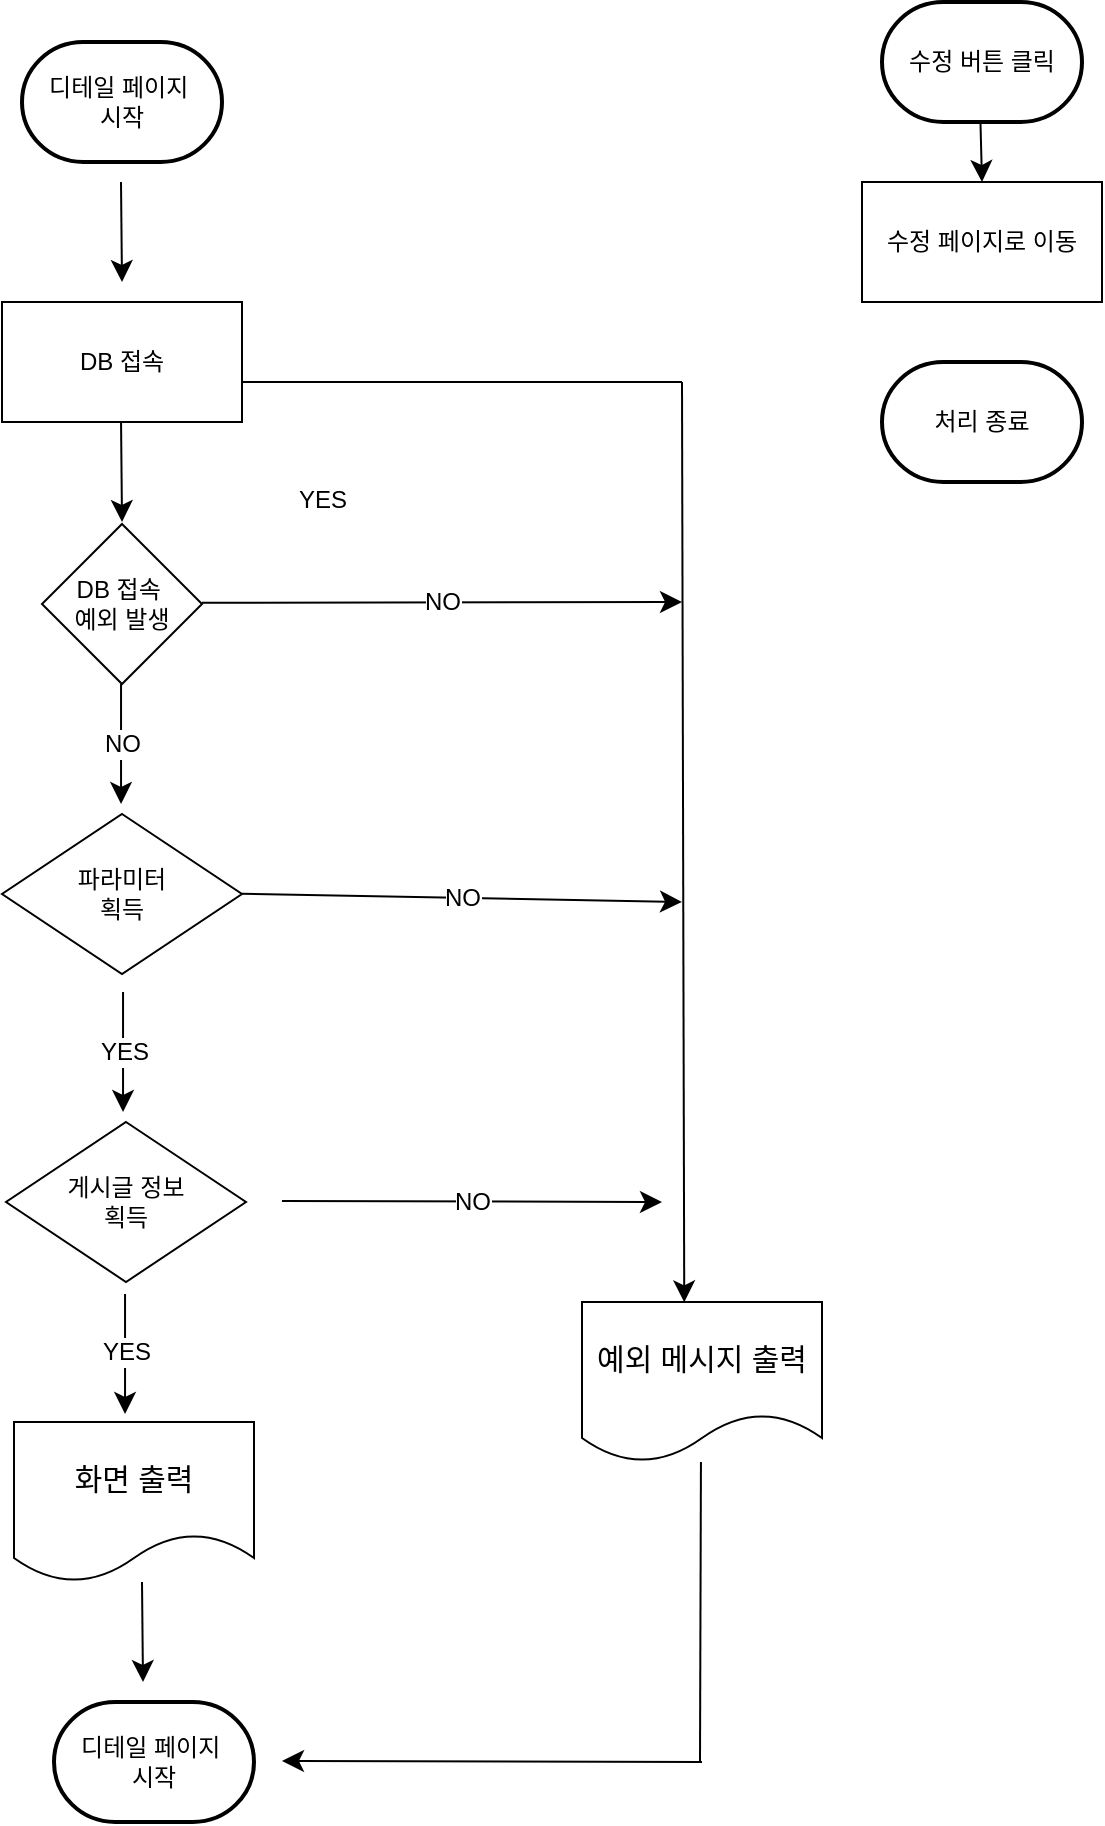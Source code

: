 <mxfile version="24.2.1" type="device">
  <diagram name="페이지-1" id="dCDItLhE9B6KPuG86CPa">
    <mxGraphModel dx="1438" dy="1396" grid="1" gridSize="10" guides="1" tooltips="1" connect="1" arrows="1" fold="1" page="1" pageScale="1" pageWidth="827" pageHeight="1169" math="0" shadow="0">
      <root>
        <mxCell id="0" />
        <mxCell id="1" parent="0" />
        <mxCell id="2bcEp299qOwqtVFtaL6d-1" value="디테일 페이지&amp;nbsp;&lt;div&gt;시작&lt;/div&gt;" style="strokeWidth=2;html=1;shape=mxgraph.flowchart.terminator;whiteSpace=wrap;" vertex="1" parent="1">
          <mxGeometry x="220" y="30" width="100" height="60" as="geometry" />
        </mxCell>
        <mxCell id="2bcEp299qOwqtVFtaL6d-2" value="" style="endArrow=classic;html=1;rounded=0;fontSize=12;startSize=8;endSize=8;curved=1;" edge="1" parent="1">
          <mxGeometry width="50" height="50" relative="1" as="geometry">
            <mxPoint x="269.5" y="100" as="sourcePoint" />
            <mxPoint x="270" y="150" as="targetPoint" />
          </mxGeometry>
        </mxCell>
        <mxCell id="2bcEp299qOwqtVFtaL6d-3" value="DB 접속" style="rounded=0;whiteSpace=wrap;html=1;" vertex="1" parent="1">
          <mxGeometry x="210" y="160" width="120" height="60" as="geometry" />
        </mxCell>
        <mxCell id="2bcEp299qOwqtVFtaL6d-4" value="" style="endArrow=classic;html=1;rounded=0;fontSize=12;startSize=8;endSize=8;curved=1;" edge="1" parent="1">
          <mxGeometry width="50" height="50" relative="1" as="geometry">
            <mxPoint x="269.52" y="220" as="sourcePoint" />
            <mxPoint x="270.02" y="270" as="targetPoint" />
          </mxGeometry>
        </mxCell>
        <mxCell id="2bcEp299qOwqtVFtaL6d-5" value="DB 접속&amp;nbsp;&lt;div&gt;예외 발생&lt;/div&gt;" style="rhombus;whiteSpace=wrap;html=1;" vertex="1" parent="1">
          <mxGeometry x="230" y="271" width="80" height="80" as="geometry" />
        </mxCell>
        <mxCell id="2bcEp299qOwqtVFtaL6d-8" value="&lt;font style=&quot;font-size: 15px;&quot;&gt;예외 메시지 출력&lt;/font&gt;" style="shape=document;whiteSpace=wrap;html=1;boundedLbl=1;" vertex="1" parent="1">
          <mxGeometry x="500" y="660" width="120" height="80" as="geometry" />
        </mxCell>
        <mxCell id="2bcEp299qOwqtVFtaL6d-9" value="" style="endArrow=classic;html=1;rounded=0;fontSize=12;startSize=8;endSize=8;curved=1;" edge="1" parent="1">
          <mxGeometry relative="1" as="geometry">
            <mxPoint x="269.52" y="351" as="sourcePoint" />
            <mxPoint x="269.52" y="411" as="targetPoint" />
          </mxGeometry>
        </mxCell>
        <mxCell id="2bcEp299qOwqtVFtaL6d-10" value="NO" style="edgeLabel;resizable=0;html=1;fontSize=12;;align=center;verticalAlign=middle;" connectable="0" vertex="1" parent="2bcEp299qOwqtVFtaL6d-9">
          <mxGeometry relative="1" as="geometry" />
        </mxCell>
        <mxCell id="2bcEp299qOwqtVFtaL6d-12" value="파라미터&lt;div&gt;획득&lt;/div&gt;" style="rhombus;whiteSpace=wrap;html=1;" vertex="1" parent="1">
          <mxGeometry x="210" y="416" width="120" height="80" as="geometry" />
        </mxCell>
        <mxCell id="2bcEp299qOwqtVFtaL6d-15" value="" style="endArrow=classic;html=1;rounded=0;fontSize=12;startSize=8;endSize=8;curved=1;" edge="1" parent="1">
          <mxGeometry relative="1" as="geometry">
            <mxPoint x="270.52" y="505" as="sourcePoint" />
            <mxPoint x="270.52" y="565" as="targetPoint" />
          </mxGeometry>
        </mxCell>
        <mxCell id="2bcEp299qOwqtVFtaL6d-16" value="YES" style="edgeLabel;resizable=0;html=1;fontSize=12;;align=center;verticalAlign=middle;" connectable="0" vertex="1" parent="2bcEp299qOwqtVFtaL6d-15">
          <mxGeometry relative="1" as="geometry" />
        </mxCell>
        <mxCell id="2bcEp299qOwqtVFtaL6d-19" value="게시글 정보&lt;div&gt;획득&lt;/div&gt;" style="rhombus;whiteSpace=wrap;html=1;" vertex="1" parent="1">
          <mxGeometry x="212" y="570" width="120" height="80" as="geometry" />
        </mxCell>
        <mxCell id="2bcEp299qOwqtVFtaL6d-20" value="" style="endArrow=classic;html=1;rounded=0;fontSize=12;startSize=8;endSize=8;curved=1;" edge="1" parent="1">
          <mxGeometry relative="1" as="geometry">
            <mxPoint x="271.52" y="656" as="sourcePoint" />
            <mxPoint x="271.52" y="716" as="targetPoint" />
          </mxGeometry>
        </mxCell>
        <mxCell id="2bcEp299qOwqtVFtaL6d-21" value="YES" style="edgeLabel;resizable=0;html=1;fontSize=12;;align=center;verticalAlign=middle;" connectable="0" vertex="1" parent="2bcEp299qOwqtVFtaL6d-20">
          <mxGeometry relative="1" as="geometry">
            <mxPoint y="-1" as="offset" />
          </mxGeometry>
        </mxCell>
        <mxCell id="2bcEp299qOwqtVFtaL6d-22" value="&lt;font style=&quot;font-size: 15px;&quot;&gt;화면 출력&lt;/font&gt;" style="shape=document;whiteSpace=wrap;html=1;boundedLbl=1;" vertex="1" parent="1">
          <mxGeometry x="216" y="720" width="120" height="80" as="geometry" />
        </mxCell>
        <mxCell id="2bcEp299qOwqtVFtaL6d-23" value="" style="endArrow=classic;html=1;rounded=0;fontSize=12;startSize=8;endSize=8;curved=1;" edge="1" parent="1">
          <mxGeometry width="50" height="50" relative="1" as="geometry">
            <mxPoint x="280" y="800" as="sourcePoint" />
            <mxPoint x="280.5" y="850" as="targetPoint" />
          </mxGeometry>
        </mxCell>
        <mxCell id="2bcEp299qOwqtVFtaL6d-25" value="디테일 페이지&amp;nbsp;&lt;div&gt;시작&lt;/div&gt;" style="strokeWidth=2;html=1;shape=mxgraph.flowchart.terminator;whiteSpace=wrap;" vertex="1" parent="1">
          <mxGeometry x="236" y="860" width="100" height="60" as="geometry" />
        </mxCell>
        <mxCell id="2bcEp299qOwqtVFtaL6d-27" value="" style="endArrow=classic;html=1;rounded=0;fontSize=12;startSize=8;endSize=8;curved=1;" edge="1" parent="1">
          <mxGeometry relative="1" as="geometry">
            <mxPoint x="350" y="609.47" as="sourcePoint" />
            <mxPoint x="540" y="610" as="targetPoint" />
          </mxGeometry>
        </mxCell>
        <mxCell id="2bcEp299qOwqtVFtaL6d-28" value="NO" style="edgeLabel;resizable=0;html=1;fontSize=12;;align=center;verticalAlign=middle;" connectable="0" vertex="1" parent="2bcEp299qOwqtVFtaL6d-27">
          <mxGeometry relative="1" as="geometry" />
        </mxCell>
        <mxCell id="2bcEp299qOwqtVFtaL6d-29" value="수정 버튼 클릭" style="strokeWidth=2;html=1;shape=mxgraph.flowchart.terminator;whiteSpace=wrap;" vertex="1" parent="1">
          <mxGeometry x="650" y="10" width="100" height="60" as="geometry" />
        </mxCell>
        <mxCell id="2bcEp299qOwqtVFtaL6d-30" value="처리 종료" style="strokeWidth=2;html=1;shape=mxgraph.flowchart.terminator;whiteSpace=wrap;" vertex="1" parent="1">
          <mxGeometry x="650" y="190" width="100" height="60" as="geometry" />
        </mxCell>
        <mxCell id="2bcEp299qOwqtVFtaL6d-31" value="수정 페이지로 이동" style="rounded=0;whiteSpace=wrap;html=1;" vertex="1" parent="1">
          <mxGeometry x="640" y="100" width="120" height="60" as="geometry" />
        </mxCell>
        <mxCell id="2bcEp299qOwqtVFtaL6d-32" value="" style="endArrow=classic;html=1;rounded=0;fontSize=12;startSize=8;endSize=8;curved=1;" edge="1" parent="1">
          <mxGeometry width="50" height="50" relative="1" as="geometry">
            <mxPoint x="699.23" y="70" as="sourcePoint" />
            <mxPoint x="700" y="100" as="targetPoint" />
          </mxGeometry>
        </mxCell>
        <mxCell id="2bcEp299qOwqtVFtaL6d-34" value="" style="endArrow=classic;html=1;rounded=0;fontSize=12;startSize=8;endSize=8;curved=1;entryX=0.426;entryY=0.002;entryDx=0;entryDy=0;entryPerimeter=0;" edge="1" parent="1" target="2bcEp299qOwqtVFtaL6d-8">
          <mxGeometry relative="1" as="geometry">
            <mxPoint x="550" y="200" as="sourcePoint" />
            <mxPoint x="550" y="310" as="targetPoint" />
          </mxGeometry>
        </mxCell>
        <mxCell id="2bcEp299qOwqtVFtaL6d-35" value="YES" style="edgeLabel;resizable=0;html=1;fontSize=12;;align=center;verticalAlign=middle;" connectable="0" vertex="1" parent="2bcEp299qOwqtVFtaL6d-34">
          <mxGeometry relative="1" as="geometry">
            <mxPoint x="-181" y="-171" as="offset" />
          </mxGeometry>
        </mxCell>
        <mxCell id="2bcEp299qOwqtVFtaL6d-38" value="" style="endArrow=none;html=1;rounded=0;fontSize=12;startSize=8;endSize=8;curved=1;" edge="1" parent="1">
          <mxGeometry width="50" height="50" relative="1" as="geometry">
            <mxPoint x="330" y="200" as="sourcePoint" />
            <mxPoint x="550" y="200" as="targetPoint" />
          </mxGeometry>
        </mxCell>
        <mxCell id="2bcEp299qOwqtVFtaL6d-39" value="" style="endArrow=classic;html=1;rounded=0;fontSize=12;startSize=8;endSize=8;curved=1;" edge="1" parent="1">
          <mxGeometry relative="1" as="geometry">
            <mxPoint x="310" y="310.38" as="sourcePoint" />
            <mxPoint x="550" y="310" as="targetPoint" />
          </mxGeometry>
        </mxCell>
        <mxCell id="2bcEp299qOwqtVFtaL6d-40" value="NO" style="edgeLabel;resizable=0;html=1;fontSize=12;;align=center;verticalAlign=middle;" connectable="0" vertex="1" parent="2bcEp299qOwqtVFtaL6d-39">
          <mxGeometry relative="1" as="geometry" />
        </mxCell>
        <mxCell id="2bcEp299qOwqtVFtaL6d-42" value="" style="endArrow=classic;html=1;rounded=0;fontSize=12;startSize=8;endSize=8;curved=1;" edge="1" parent="1">
          <mxGeometry relative="1" as="geometry">
            <mxPoint x="330" y="455.85" as="sourcePoint" />
            <mxPoint x="550" y="460" as="targetPoint" />
          </mxGeometry>
        </mxCell>
        <mxCell id="2bcEp299qOwqtVFtaL6d-43" value="NO" style="edgeLabel;resizable=0;html=1;fontSize=12;;align=center;verticalAlign=middle;" connectable="0" vertex="1" parent="2bcEp299qOwqtVFtaL6d-42">
          <mxGeometry relative="1" as="geometry" />
        </mxCell>
        <mxCell id="2bcEp299qOwqtVFtaL6d-44" value="" style="endArrow=classic;html=1;rounded=0;fontSize=12;startSize=8;endSize=8;curved=1;" edge="1" parent="1">
          <mxGeometry width="50" height="50" relative="1" as="geometry">
            <mxPoint x="560" y="890" as="sourcePoint" />
            <mxPoint x="350" y="889.47" as="targetPoint" />
          </mxGeometry>
        </mxCell>
        <mxCell id="2bcEp299qOwqtVFtaL6d-45" value="" style="endArrow=none;html=1;rounded=0;fontSize=12;startSize=8;endSize=8;curved=1;" edge="1" parent="1">
          <mxGeometry width="50" height="50" relative="1" as="geometry">
            <mxPoint x="559" y="890" as="sourcePoint" />
            <mxPoint x="559.47" y="740" as="targetPoint" />
          </mxGeometry>
        </mxCell>
      </root>
    </mxGraphModel>
  </diagram>
</mxfile>

